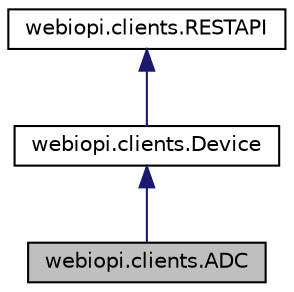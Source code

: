 digraph "webiopi.clients.ADC"
{
  edge [fontname="Helvetica",fontsize="10",labelfontname="Helvetica",labelfontsize="10"];
  node [fontname="Helvetica",fontsize="10",shape=record];
  Node1 [label="webiopi.clients.ADC",height=0.2,width=0.4,color="black", fillcolor="grey75", style="filled", fontcolor="black"];
  Node2 -> Node1 [dir="back",color="midnightblue",fontsize="10",style="solid",fontname="Helvetica"];
  Node2 [label="webiopi.clients.Device",height=0.2,width=0.4,color="black", fillcolor="white", style="filled",URL="$classwebiopi_1_1clients_1_1Device.html"];
  Node3 -> Node2 [dir="back",color="midnightblue",fontsize="10",style="solid",fontname="Helvetica"];
  Node3 [label="webiopi.clients.RESTAPI",height=0.2,width=0.4,color="black", fillcolor="white", style="filled",URL="$classwebiopi_1_1clients_1_1RESTAPI.html"];
}
